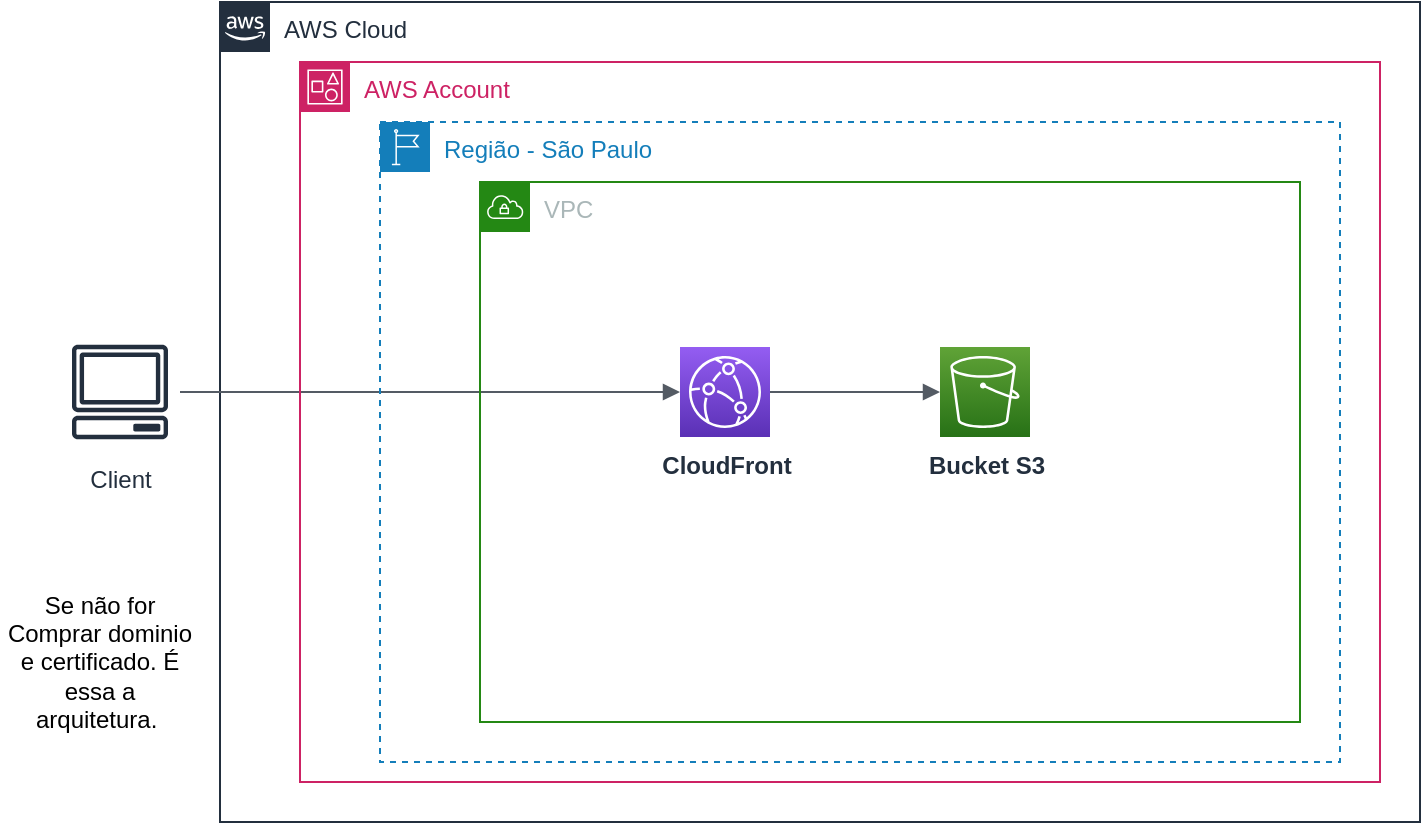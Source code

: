 <mxfile version="21.3.3" type="github">
  <diagram name="Página-1" id="4kYJIgVwhtvJx6Es7b7m">
    <mxGraphModel dx="978" dy="491" grid="1" gridSize="10" guides="1" tooltips="1" connect="1" arrows="1" fold="1" page="1" pageScale="1" pageWidth="827" pageHeight="1169" math="0" shadow="0">
      <root>
        <mxCell id="0" />
        <mxCell id="1" parent="0" />
        <mxCell id="dVdSVSiUS6Um-pE8_g3L-1" value="AWS Cloud" style="points=[[0,0],[0.25,0],[0.5,0],[0.75,0],[1,0],[1,0.25],[1,0.5],[1,0.75],[1,1],[0.75,1],[0.5,1],[0.25,1],[0,1],[0,0.75],[0,0.5],[0,0.25]];outlineConnect=0;gradientColor=none;html=1;whiteSpace=wrap;fontSize=12;fontStyle=0;container=1;pointerEvents=0;collapsible=0;recursiveResize=0;shape=mxgraph.aws4.group;grIcon=mxgraph.aws4.group_aws_cloud_alt;strokeColor=#232F3E;fillColor=none;verticalAlign=top;align=left;spacingLeft=30;fontColor=#232F3E;dashed=0;" parent="1" vertex="1">
          <mxGeometry x="120" y="30" width="600" height="410" as="geometry" />
        </mxCell>
        <mxCell id="30GgnprbSXJ40MF0VfQb-2" value="" style="edgeStyle=orthogonalEdgeStyle;html=1;endArrow=block;elbow=vertical;startArrow=none;endFill=1;strokeColor=#545B64;rounded=0;" edge="1" parent="1" source="0uBp9g7zA9uXLm5McUXL-2" target="30GgnprbSXJ40MF0VfQb-4">
          <mxGeometry width="100" relative="1" as="geometry">
            <mxPoint x="107" y="240" as="sourcePoint" />
            <mxPoint x="207" y="220" as="targetPoint" />
            <Array as="points" />
          </mxGeometry>
        </mxCell>
        <mxCell id="0uBp9g7zA9uXLm5McUXL-1" value="AWS Account" style="points=[[0,0],[0.25,0],[0.5,0],[0.75,0],[1,0],[1,0.25],[1,0.5],[1,0.75],[1,1],[0.75,1],[0.5,1],[0.25,1],[0,1],[0,0.75],[0,0.5],[0,0.25]];outlineConnect=0;gradientColor=none;html=1;whiteSpace=wrap;fontSize=12;fontStyle=0;container=1;pointerEvents=0;collapsible=0;recursiveResize=0;shape=mxgraph.aws4.group;grIcon=mxgraph.aws4.group_account;strokeColor=#CD2264;fillColor=none;verticalAlign=top;align=left;spacingLeft=30;fontColor=#CD2264;dashed=0;" vertex="1" parent="1">
          <mxGeometry x="160" y="60" width="540" height="360" as="geometry" />
        </mxCell>
        <mxCell id="0uBp9g7zA9uXLm5McUXL-3" value="Região - São Paulo" style="points=[[0,0],[0.25,0],[0.5,0],[0.75,0],[1,0],[1,0.25],[1,0.5],[1,0.75],[1,1],[0.75,1],[0.5,1],[0.25,1],[0,1],[0,0.75],[0,0.5],[0,0.25]];outlineConnect=0;gradientColor=none;html=1;whiteSpace=wrap;fontSize=12;fontStyle=0;container=1;pointerEvents=0;collapsible=0;recursiveResize=0;shape=mxgraph.aws4.group;grIcon=mxgraph.aws4.group_region;strokeColor=#147EBA;fillColor=none;verticalAlign=top;align=left;spacingLeft=30;fontColor=#147EBA;dashed=1;" vertex="1" parent="0uBp9g7zA9uXLm5McUXL-1">
          <mxGeometry x="40" y="30" width="480" height="320" as="geometry" />
        </mxCell>
        <mxCell id="dVdSVSiUS6Um-pE8_g3L-2" value="VPC" style="points=[[0,0],[0.25,0],[0.5,0],[0.75,0],[1,0],[1,0.25],[1,0.5],[1,0.75],[1,1],[0.75,1],[0.5,1],[0.25,1],[0,1],[0,0.75],[0,0.5],[0,0.25]];outlineConnect=0;gradientColor=none;html=1;whiteSpace=wrap;fontSize=12;fontStyle=0;container=1;pointerEvents=0;collapsible=0;recursiveResize=0;shape=mxgraph.aws4.group;grIcon=mxgraph.aws4.group_vpc;strokeColor=#248814;fillColor=none;verticalAlign=top;align=left;spacingLeft=30;fontColor=#AAB7B8;dashed=0;" parent="0uBp9g7zA9uXLm5McUXL-3" vertex="1">
          <mxGeometry x="50" y="30" width="410" height="270" as="geometry" />
        </mxCell>
        <mxCell id="30GgnprbSXJ40MF0VfQb-4" value="&lt;b&gt;CloudFront&lt;/b&gt;" style="sketch=0;points=[[0,0,0],[0.25,0,0],[0.5,0,0],[0.75,0,0],[1,0,0],[0,1,0],[0.25,1,0],[0.5,1,0],[0.75,1,0],[1,1,0],[0,0.25,0],[0,0.5,0],[0,0.75,0],[1,0.25,0],[1,0.5,0],[1,0.75,0]];outlineConnect=0;fontColor=#232F3E;gradientColor=#945DF2;gradientDirection=north;fillColor=#5A30B5;strokeColor=#ffffff;dashed=0;verticalLabelPosition=bottom;verticalAlign=top;align=center;html=1;fontSize=12;fontStyle=0;aspect=fixed;shape=mxgraph.aws4.resourceIcon;resIcon=mxgraph.aws4.cloudfront;" vertex="1" parent="dVdSVSiUS6Um-pE8_g3L-2">
          <mxGeometry x="100" y="82.5" width="45" height="45" as="geometry" />
        </mxCell>
        <mxCell id="dVdSVSiUS6Um-pE8_g3L-5" value="&lt;b&gt;Bucket S3&lt;/b&gt;" style="sketch=0;points=[[0,0,0],[0.25,0,0],[0.5,0,0],[0.75,0,0],[1,0,0],[0,1,0],[0.25,1,0],[0.5,1,0],[0.75,1,0],[1,1,0],[0,0.25,0],[0,0.5,0],[0,0.75,0],[1,0.25,0],[1,0.5,0],[1,0.75,0]];outlineConnect=0;fontColor=#232F3E;gradientColor=#60A337;gradientDirection=north;fillColor=#277116;strokeColor=#ffffff;dashed=0;verticalLabelPosition=bottom;verticalAlign=top;align=center;html=1;fontSize=12;fontStyle=0;aspect=fixed;shape=mxgraph.aws4.resourceIcon;resIcon=mxgraph.aws4.s3;" parent="dVdSVSiUS6Um-pE8_g3L-2" vertex="1">
          <mxGeometry x="230" y="82.5" width="45" height="45" as="geometry" />
        </mxCell>
        <mxCell id="30GgnprbSXJ40MF0VfQb-5" value="" style="edgeStyle=orthogonalEdgeStyle;html=1;endArrow=block;elbow=vertical;startArrow=none;endFill=1;strokeColor=#545B64;rounded=0;entryX=0;entryY=0.5;entryDx=0;entryDy=0;entryPerimeter=0;" edge="1" parent="dVdSVSiUS6Um-pE8_g3L-2" source="30GgnprbSXJ40MF0VfQb-4" target="dVdSVSiUS6Um-pE8_g3L-5">
          <mxGeometry width="100" relative="1" as="geometry">
            <mxPoint x="243" y="170" as="sourcePoint" />
            <mxPoint x="343" y="170" as="targetPoint" />
          </mxGeometry>
        </mxCell>
        <mxCell id="0uBp9g7zA9uXLm5McUXL-2" value="Client" style="sketch=0;outlineConnect=0;fontColor=#232F3E;gradientColor=none;strokeColor=#232F3E;fillColor=#ffffff;dashed=0;verticalLabelPosition=bottom;verticalAlign=top;align=center;html=1;fontSize=12;fontStyle=0;aspect=fixed;shape=mxgraph.aws4.resourceIcon;resIcon=mxgraph.aws4.client;" vertex="1" parent="1">
          <mxGeometry x="40" y="195" width="60" height="60" as="geometry" />
        </mxCell>
        <mxCell id="0uBp9g7zA9uXLm5McUXL-5" value="Se não for Comprar dominio e certificado. É essa a arquitetura.&amp;nbsp;" style="text;html=1;strokeColor=none;fillColor=none;align=center;verticalAlign=middle;whiteSpace=wrap;rounded=0;" vertex="1" parent="1">
          <mxGeometry x="10" y="360" width="100" as="geometry" />
        </mxCell>
      </root>
    </mxGraphModel>
  </diagram>
</mxfile>
